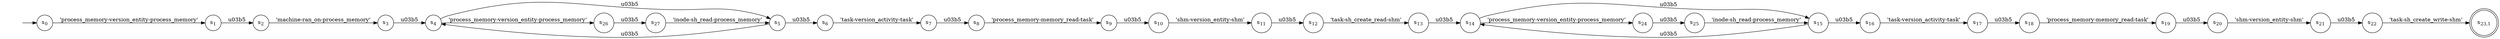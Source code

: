 digraph NFA {
    rankdir = LR;
    I [style = invis];
    I -> S0;
    S0 [label = <s<sub>0</sub>>, shape = circle];
    S1 [label = <s<sub>1</sub>>, shape = circle];
    S2 [label = <s<sub>2</sub>>, shape = circle];
    S3 [label = <s<sub>3</sub>>, shape = circle];
    S4 [label = <s<sub>4</sub>>, shape = circle];
    S5 [label = <s<sub>5</sub>>, shape = circle];
    S6 [label = <s<sub>6</sub>>, shape = circle];
    S7 [label = <s<sub>7</sub>>, shape = circle];
    S8 [label = <s<sub>8</sub>>, shape = circle];
    S9 [label = <s<sub>9</sub>>, shape = circle];
    S10 [label = <s<sub>10</sub>>, shape = circle];
    S11 [label = <s<sub>11</sub>>, shape = circle];
    S12 [label = <s<sub>12</sub>>, shape = circle];
    S13 [label = <s<sub>13</sub>>, shape = circle];
    S14 [label = <s<sub>14</sub>>, shape = circle];
    S15 [label = <s<sub>15</sub>>, shape = circle];
    S15 -> S14 [label = "\u03b5"];
    S16 [label = <s<sub>16</sub>>, shape = circle];
    S17 [label = <s<sub>17</sub>>, shape = circle];
    S18 [label = <s<sub>18</sub>>, shape = circle];
    S19 [label = <s<sub>19</sub>>, shape = circle];
    S20 [label = <s<sub>20</sub>>, shape = circle];
    S21 [label = <s<sub>21</sub>>, shape = circle];
    S22 [label = <s<sub>22</sub>>, shape = circle];
    S23 [label = <s<sub>23,1</sub>>, shape = circle, peripheries = 2];
    S22 -> S23 [label = "'task-sh_create_write-shm'"];
    S21 -> S22 [label = "\u03b5"];
    S20 -> S21 [label = "'shm-version_entity-shm'"];
    S19 -> S20 [label = "\u03b5"];
    S18 -> S19 [label = "'process_memory-memory_read-task'"];
    S17 -> S18 [label = "\u03b5"];
    S16 -> S17 [label = "'task-version_activity-task'"];
    S15 -> S16 [label = "\u03b5"];
    S14 -> S15 [label = "\u03b5"];
    S24 [label = <s<sub>24</sub>>, shape = circle];
    S25 [label = <s<sub>25</sub>>, shape = circle];
    S25 -> S15 [label = "'inode-sh_read-process_memory'"];
    S24 -> S25 [label = "\u03b5"];
    S14 -> S24 [label = "'process_memory-version_entity-process_memory'"];
    S13 -> S14 [label = "\u03b5"];
    S12 -> S13 [label = "'task-sh_create_read-shm'"];
    S11 -> S12 [label = "\u03b5"];
    S10 -> S11 [label = "'shm-version_entity-shm'"];
    S9 -> S10 [label = "\u03b5"];
    S8 -> S9 [label = "'process_memory-memory_read-task'"];
    S7 -> S8 [label = "\u03b5"];
    S6 -> S7 [label = "'task-version_activity-task'"];
    S5 -> S6 [label = "\u03b5"];
    S5 -> S4 [label = "\u03b5"];
    S4 -> S5 [label = "\u03b5"];
    S26 [label = <s<sub>26</sub>>, shape = circle];
    S27 [label = <s<sub>27</sub>>, shape = circle];
    S27 -> S5 [label = "'inode-sh_read-process_memory'"];
    S26 -> S27 [label = "\u03b5"];
    S4 -> S26 [label = "'process_memory-version_entity-process_memory'"];
    S3 -> S4 [label = "\u03b5"];
    S2 -> S3 [label = "'machine-ran_on-process_memory'"];
    S1 -> S2 [label = "\u03b5"];
    S0 -> S1 [label = "'process_memory-version_entity-process_memory'"];
}
